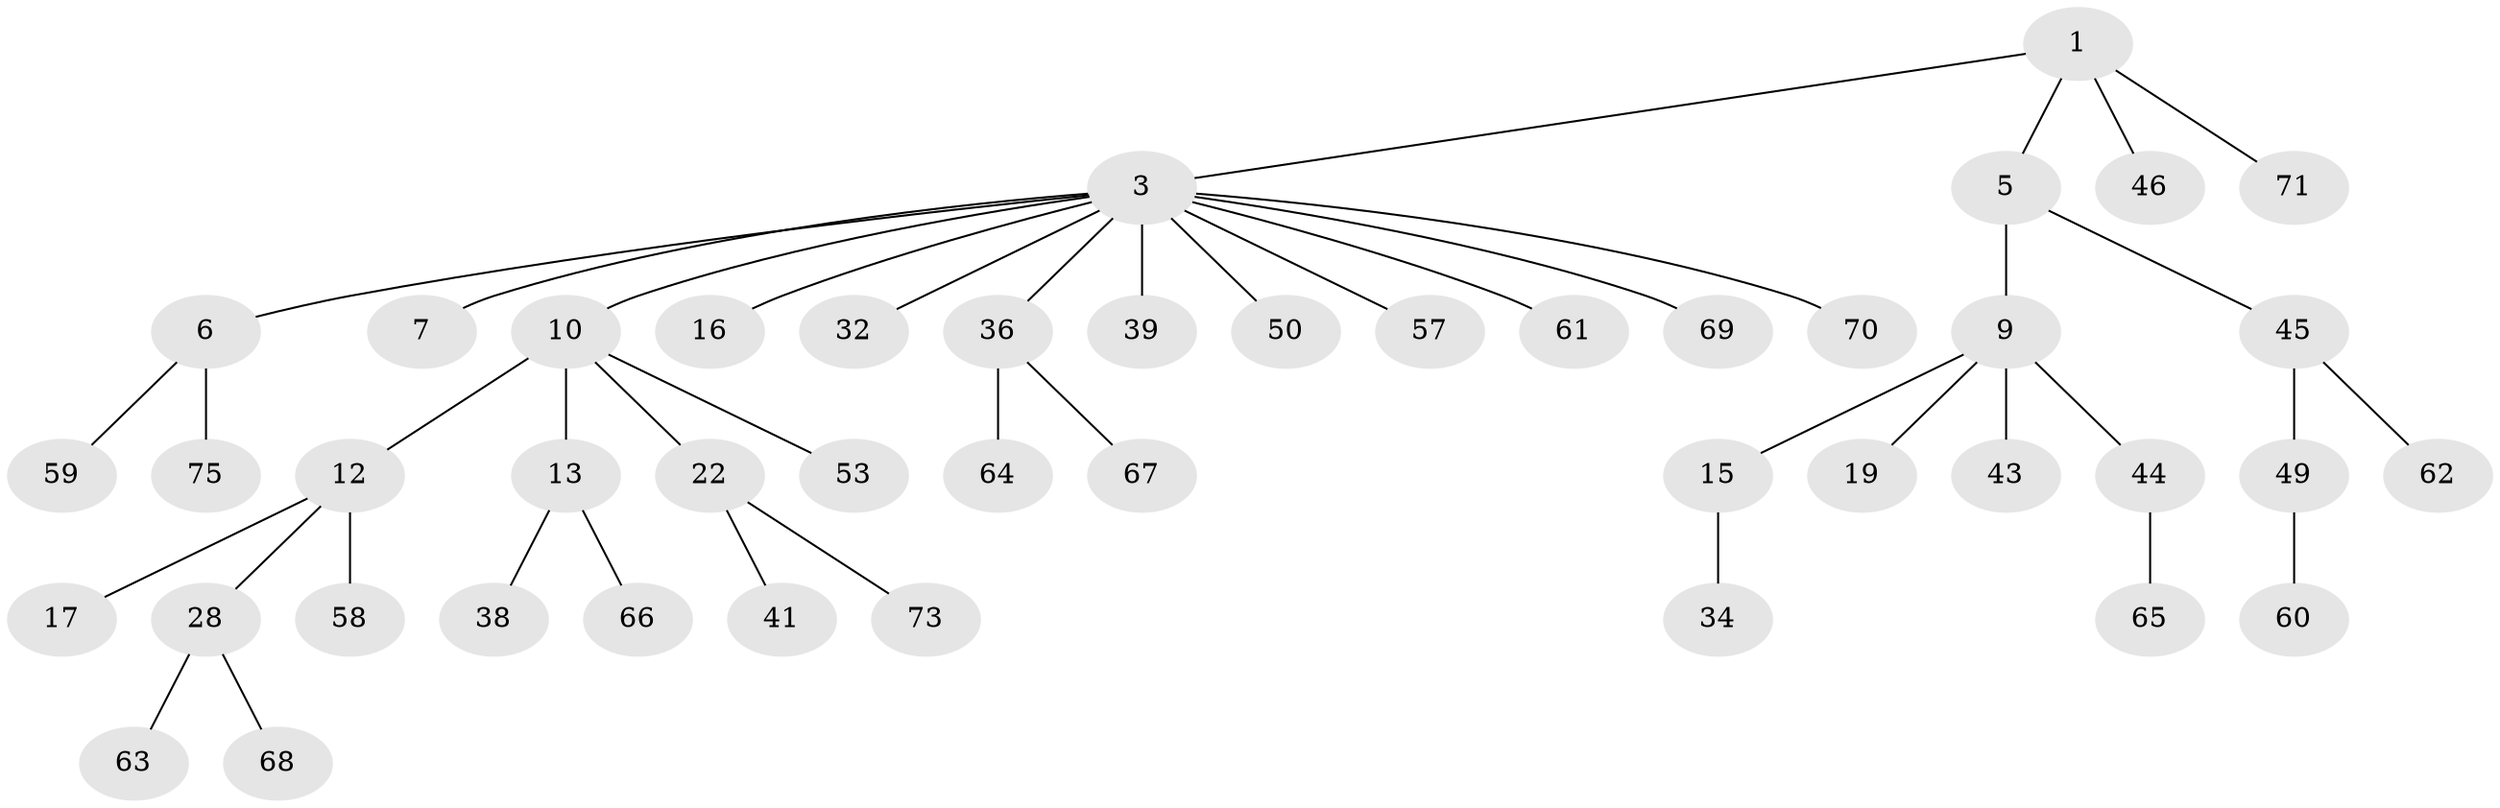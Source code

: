 // original degree distribution, {5: 0.02631578947368421, 2: 0.25, 7: 0.02631578947368421, 6: 0.013157894736842105, 3: 0.15789473684210525, 4: 0.02631578947368421, 1: 0.5}
// Generated by graph-tools (version 1.1) at 2025/19/03/04/25 18:19:03]
// undirected, 45 vertices, 44 edges
graph export_dot {
graph [start="1"]
  node [color=gray90,style=filled];
  1 [super="+2+72+18"];
  3 [super="+21+4+20"];
  5;
  6 [super="+42"];
  7 [super="+37+56"];
  9 [super="+11"];
  10 [super="+27+74+23"];
  12 [super="+14"];
  13 [super="+52"];
  15 [super="+30"];
  16;
  17;
  19 [super="+54"];
  22 [super="+26"];
  28;
  32;
  34;
  36 [super="+51"];
  38;
  39;
  41;
  43;
  44;
  45 [super="+48"];
  46 [super="+76"];
  49;
  50;
  53;
  57;
  58;
  59;
  60;
  61;
  62;
  63;
  64;
  65;
  66;
  67;
  68;
  69;
  70;
  71;
  73;
  75;
  1 -- 3;
  1 -- 46;
  1 -- 5;
  1 -- 71;
  3 -- 10;
  3 -- 32;
  3 -- 57;
  3 -- 70;
  3 -- 36;
  3 -- 69;
  3 -- 6;
  3 -- 7;
  3 -- 39;
  3 -- 16;
  3 -- 61;
  3 -- 50;
  5 -- 9;
  5 -- 45;
  6 -- 75;
  6 -- 59;
  9 -- 19;
  9 -- 43;
  9 -- 44;
  9 -- 15;
  10 -- 12;
  10 -- 13;
  10 -- 22;
  10 -- 53;
  12 -- 17;
  12 -- 58;
  12 -- 28;
  13 -- 38;
  13 -- 66;
  15 -- 34;
  22 -- 73;
  22 -- 41;
  28 -- 63;
  28 -- 68;
  36 -- 67;
  36 -- 64;
  44 -- 65;
  45 -- 49;
  45 -- 62;
  49 -- 60;
}
